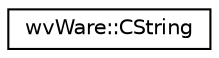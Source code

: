 digraph "类继承关系图"
{
  edge [fontname="Helvetica",fontsize="10",labelfontname="Helvetica",labelfontsize="10"];
  node [fontname="Helvetica",fontsize="10",shape=record];
  rankdir="LR";
  Node0 [label="wvWare::CString",height=0.2,width=0.4,color="black", fillcolor="white", style="filled",URL="$classwv_ware_1_1_c_string.html",tooltip="8 bit char based string class "];
}
